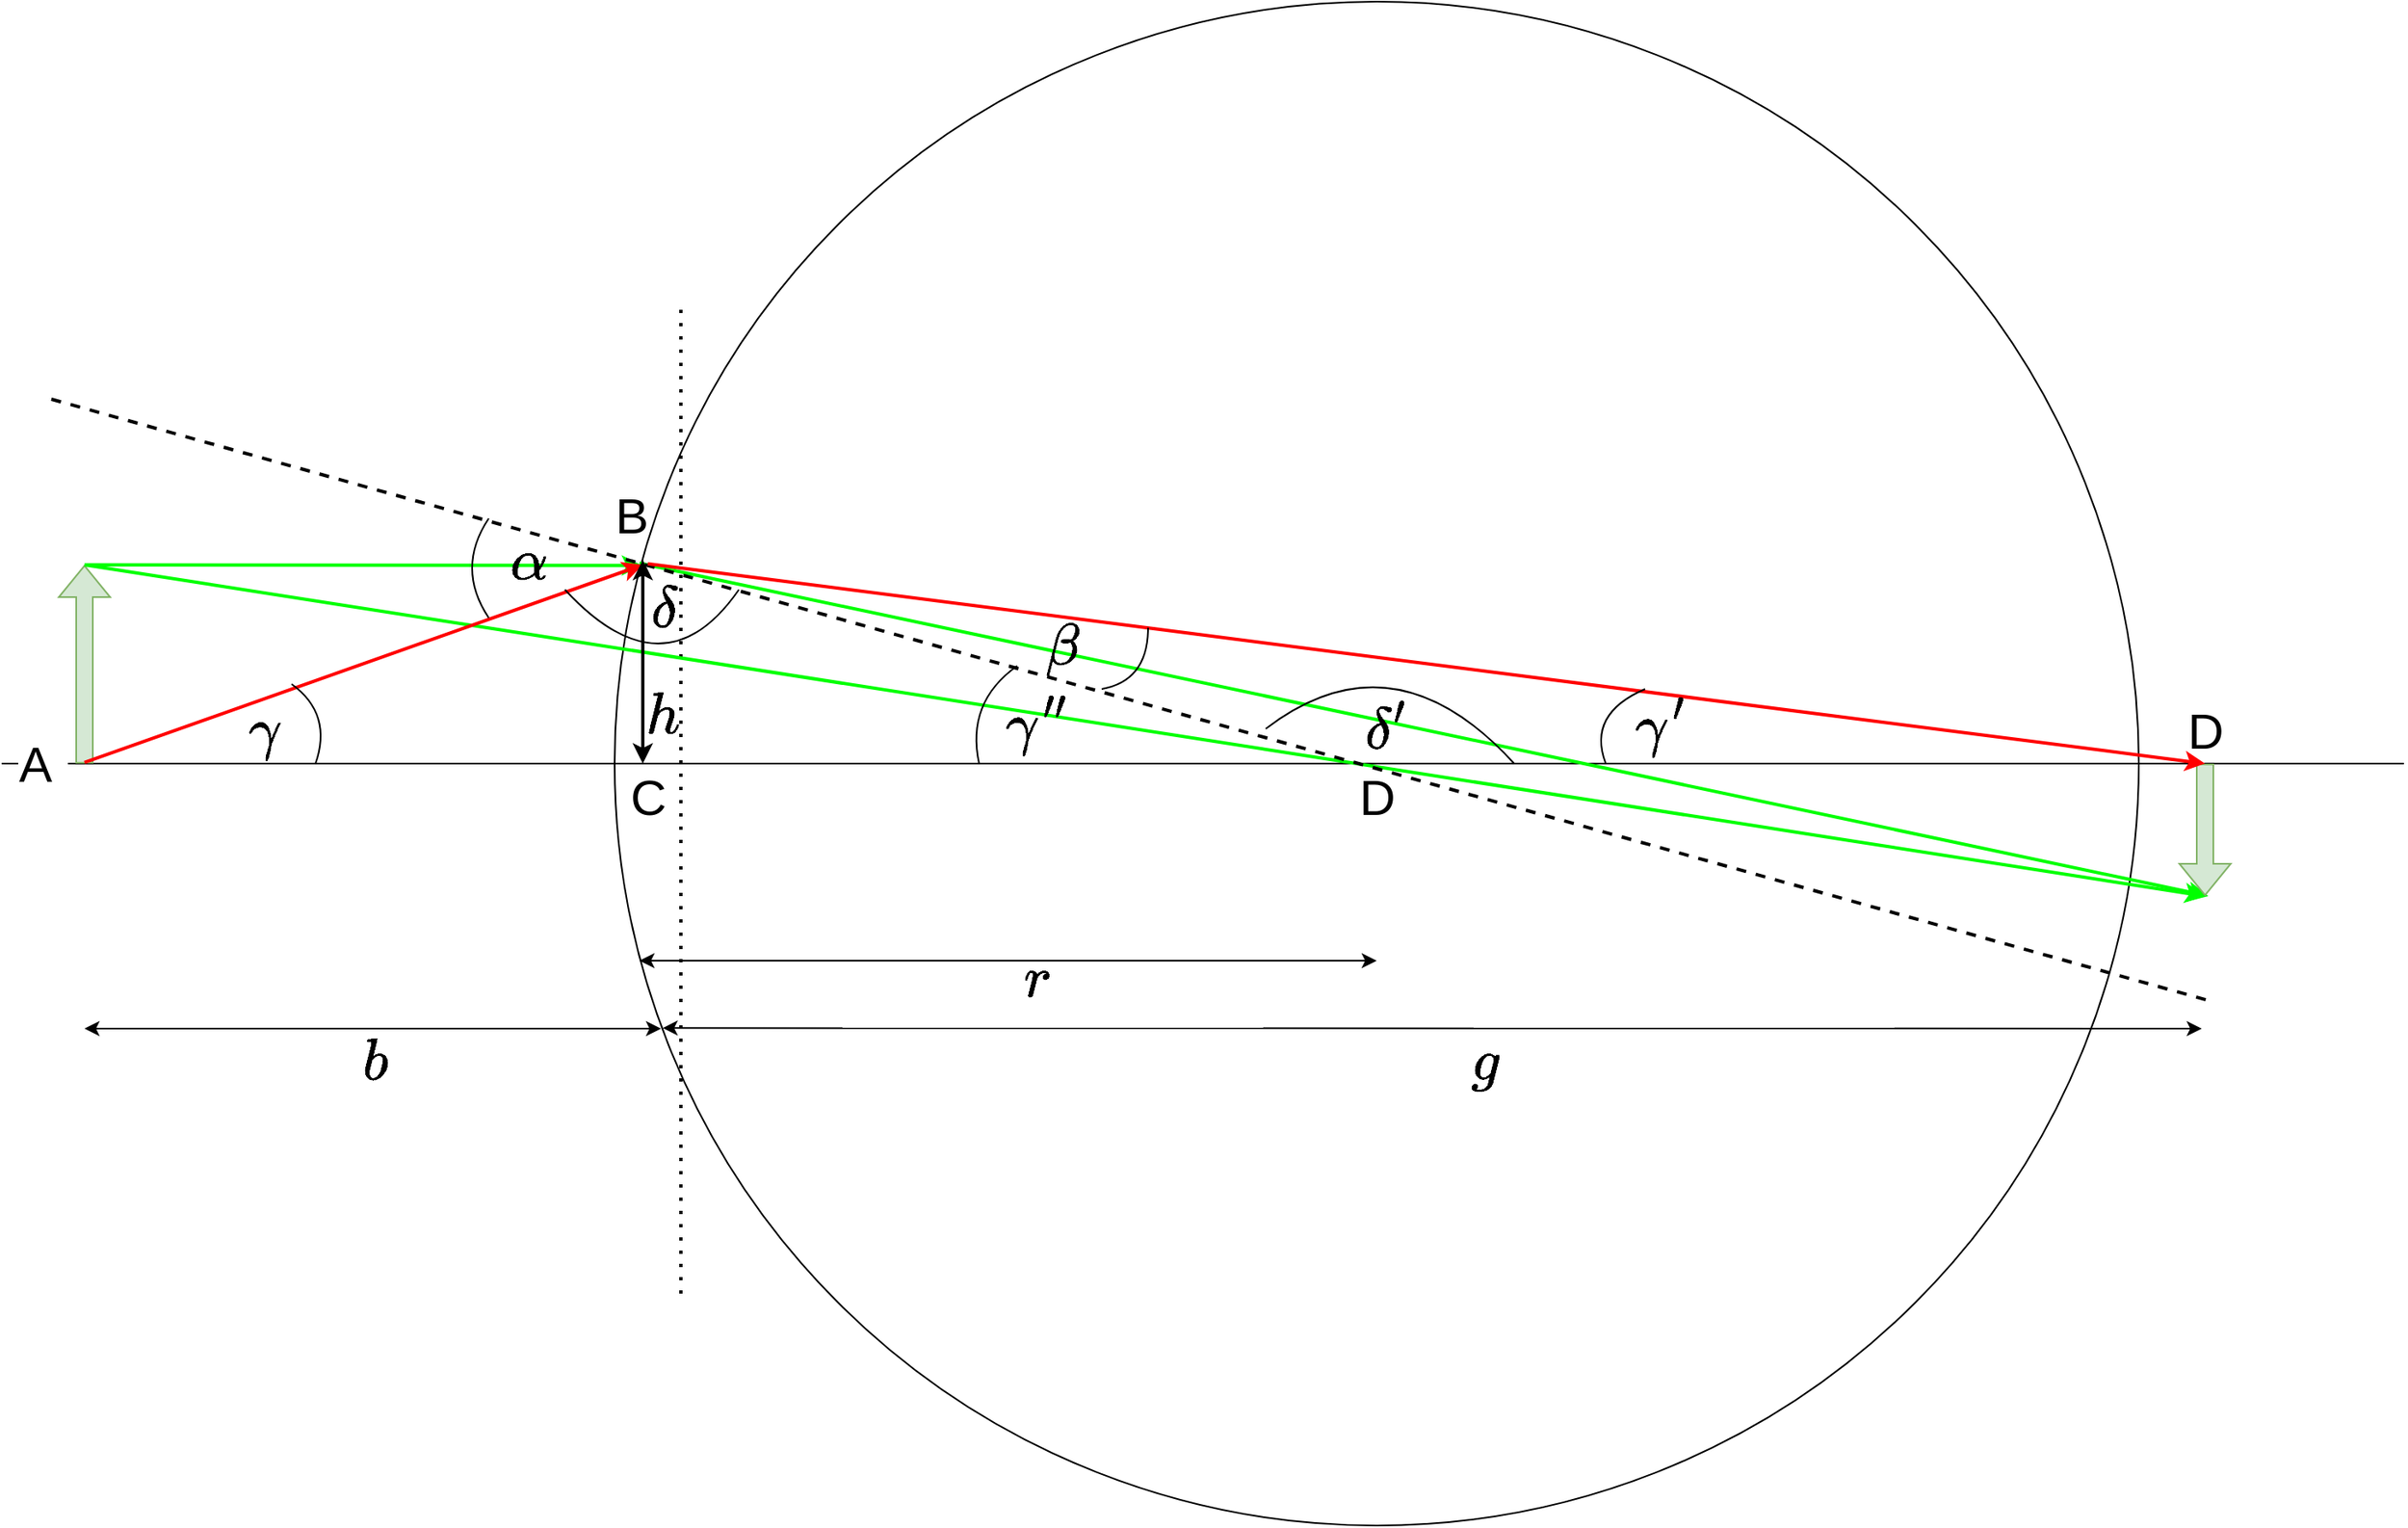 <mxfile version="17.2.4" type="device"><diagram id="woJCh4lE4Ey6LdGThAlU" name="Seite-1"><mxGraphModel dx="2302" dy="2305" grid="1" gridSize="10" guides="1" tooltips="1" connect="1" arrows="1" fold="1" page="1" pageScale="1" pageWidth="827" pageHeight="1169" math="1" shadow="0"><root><mxCell id="0"/><mxCell id="1" parent="0"/><mxCell id="b2g9p0_-QqfYtbYW6H3x-28" value="$$\delta$$" style="text;html=1;resizable=0;autosize=1;align=center;verticalAlign=middle;points=[];fillColor=none;strokeColor=none;rounded=0;fontSize=30;" vertex="1" parent="1"><mxGeometry x="189" y="327" width="160" height="40" as="geometry"/></mxCell><mxCell id="b2g9p0_-QqfYtbYW6H3x-1" value="" style="endArrow=none;dashed=1;html=1;dashPattern=1 3;strokeWidth=2;rounded=0;" edge="1" parent="1"><mxGeometry width="50" height="50" relative="1" as="geometry"><mxPoint x="280" y="760" as="sourcePoint"/><mxPoint x="280" y="160" as="targetPoint"/></mxGeometry></mxCell><mxCell id="b2g9p0_-QqfYtbYW6H3x-2" value="" style="endArrow=none;html=1;rounded=0;startArrow=none;" edge="1" parent="1" source="b2g9p0_-QqfYtbYW6H3x-36"><mxGeometry width="50" height="50" relative="1" as="geometry"><mxPoint x="-120" y="440" as="sourcePoint"/><mxPoint x="1320" y="440" as="targetPoint"/></mxGeometry></mxCell><mxCell id="b2g9p0_-QqfYtbYW6H3x-3" value="" style="shape=flexArrow;endArrow=classic;html=1;rounded=0;fillColor=#d5e8d4;strokeColor=#82b366;" edge="1" parent="1"><mxGeometry width="50" height="50" relative="1" as="geometry"><mxPoint x="-80" y="440" as="sourcePoint"/><mxPoint x="-80" y="320" as="targetPoint"/></mxGeometry></mxCell><mxCell id="b2g9p0_-QqfYtbYW6H3x-4" value="" style="endArrow=classic;html=1;rounded=0;strokeColor=#00FF00;strokeWidth=2;entryX=0.018;entryY=0.37;entryDx=0;entryDy=0;entryPerimeter=0;" edge="1" parent="1" target="b2g9p0_-QqfYtbYW6H3x-5"><mxGeometry width="50" height="50" relative="1" as="geometry"><mxPoint x="-80" y="320" as="sourcePoint"/><mxPoint x="280" y="320" as="targetPoint"/></mxGeometry></mxCell><mxCell id="b2g9p0_-QqfYtbYW6H3x-5" value="" style="ellipse;whiteSpace=wrap;html=1;aspect=fixed;fillColor=none;" vertex="1" parent="1"><mxGeometry x="240" y="-20" width="920" height="920" as="geometry"/></mxCell><mxCell id="b2g9p0_-QqfYtbYW6H3x-6" value="" style="endArrow=classic;html=1;rounded=0;strokeColor=#00FF00;strokeWidth=2;" edge="1" parent="1"><mxGeometry width="50" height="50" relative="1" as="geometry"><mxPoint x="255" y="319" as="sourcePoint"/><mxPoint x="1202" y="520" as="targetPoint"/></mxGeometry></mxCell><mxCell id="b2g9p0_-QqfYtbYW6H3x-7" value="" style="endArrow=classic;startArrow=classic;html=1;rounded=0;strokeColor=#000000;strokeWidth=1;" edge="1" parent="1"><mxGeometry width="50" height="50" relative="1" as="geometry"><mxPoint x="255" y="559" as="sourcePoint"/><mxPoint x="700" y="559" as="targetPoint"/></mxGeometry></mxCell><mxCell id="b2g9p0_-QqfYtbYW6H3x-8" value="" style="endArrow=classic;startArrow=classic;html=1;rounded=0;strokeColor=#000000;strokeWidth=1;" edge="1" parent="1"><mxGeometry width="50" height="50" relative="1" as="geometry"><mxPoint x="-80" y="600" as="sourcePoint"/><mxPoint x="268" y="600" as="targetPoint"/></mxGeometry></mxCell><mxCell id="b2g9p0_-QqfYtbYW6H3x-9" value="" style="shape=flexArrow;endArrow=classic;html=1;rounded=0;fillColor=#d5e8d4;strokeColor=#82b366;" edge="1" parent="1"><mxGeometry width="50" height="50" relative="1" as="geometry"><mxPoint x="1200" y="440" as="sourcePoint"/><mxPoint x="1200" y="520" as="targetPoint"/></mxGeometry></mxCell><mxCell id="b2g9p0_-QqfYtbYW6H3x-10" value="" style="endArrow=classic;html=1;rounded=0;strokeColor=#00FF00;strokeWidth=2;startArrow=none;" edge="1" parent="1"><mxGeometry width="50" height="50" relative="1" as="geometry"><mxPoint x="-80" y="320" as="sourcePoint"/><mxPoint x="1200" y="520" as="targetPoint"/></mxGeometry></mxCell><mxCell id="b2g9p0_-QqfYtbYW6H3x-11" value="$$r$$" style="text;html=1;resizable=0;autosize=1;align=center;verticalAlign=middle;points=[];fillColor=none;strokeColor=none;rounded=0;fontSize=30;" vertex="1" parent="1"><mxGeometry x="450" y="550" width="90" height="40" as="geometry"/></mxCell><mxCell id="b2g9p0_-QqfYtbYW6H3x-12" value="$$b$$" style="text;html=1;resizable=0;autosize=1;align=center;verticalAlign=middle;points=[];fillColor=none;strokeColor=none;rounded=0;fontSize=30;" vertex="1" parent="1"><mxGeometry x="45" y="600" width="100" height="40" as="geometry"/></mxCell><mxCell id="b2g9p0_-QqfYtbYW6H3x-13" value="$$g$$" style="text;html=1;resizable=0;autosize=1;align=center;verticalAlign=middle;points=[];fillColor=none;strokeColor=none;rounded=0;fontSize=30;" vertex="1" parent="1"><mxGeometry x="715" y="600" width="100" height="40" as="geometry"/></mxCell><mxCell id="b2g9p0_-QqfYtbYW6H3x-14" value="" style="endArrow=classic;startArrow=classic;html=1;rounded=0;strokeColor=#000000;strokeWidth=1;" edge="1" parent="1"><mxGeometry width="50" height="50" relative="1" as="geometry"><mxPoint x="269" y="599.67" as="sourcePoint"/><mxPoint x="1198" y="600" as="targetPoint"/></mxGeometry></mxCell><mxCell id="b2g9p0_-QqfYtbYW6H3x-15" value="$$\alpha$$" style="text;html=1;resizable=0;autosize=1;align=center;verticalAlign=middle;points=[];fillColor=none;strokeColor=none;rounded=0;fontSize=30;" vertex="1" parent="1"><mxGeometry x="108" y="298" width="160" height="40" as="geometry"/></mxCell><mxCell id="b2g9p0_-QqfYtbYW6H3x-16" value="" style="endArrow=none;dashed=1;html=1;rounded=0;fontSize=30;strokeColor=#000000;strokeWidth=2;" edge="1" parent="1"><mxGeometry width="50" height="50" relative="1" as="geometry"><mxPoint x="-100" y="220" as="sourcePoint"/><mxPoint x="1202" y="583" as="targetPoint"/></mxGeometry></mxCell><mxCell id="b2g9p0_-QqfYtbYW6H3x-17" value="" style="endArrow=classic;html=1;rounded=0;strokeColor=#FF0000;strokeWidth=2;" edge="1" parent="1"><mxGeometry width="50" height="50" relative="1" as="geometry"><mxPoint x="-80" y="439.33" as="sourcePoint"/><mxPoint x="257" y="320" as="targetPoint"/></mxGeometry></mxCell><mxCell id="b2g9p0_-QqfYtbYW6H3x-19" value="" style="endArrow=none;html=1;fontSize=30;strokeColor=#000000;strokeWidth=1;curved=1;" edge="1" parent="1"><mxGeometry width="50" height="50" relative="1" as="geometry"><mxPoint x="164" y="352" as="sourcePoint"/><mxPoint x="164" y="292" as="targetPoint"/><Array as="points"><mxPoint x="144" y="322"/></Array></mxGeometry></mxCell><mxCell id="b2g9p0_-QqfYtbYW6H3x-20" value="$$\gamma$$" style="text;html=1;resizable=0;autosize=1;align=center;verticalAlign=middle;points=[];fillColor=none;strokeColor=none;rounded=0;fontSize=30;" vertex="1" parent="1"><mxGeometry x="-67" y="400" width="190" height="40" as="geometry"/></mxCell><mxCell id="b2g9p0_-QqfYtbYW6H3x-21" value="" style="endArrow=none;html=1;fontSize=30;strokeColor=#000000;strokeWidth=1;curved=1;exitX=0.665;exitY=1.008;exitDx=0;exitDy=0;exitPerimeter=0;" edge="1" parent="1" source="b2g9p0_-QqfYtbYW6H3x-20"><mxGeometry width="50" height="50" relative="1" as="geometry"><mxPoint x="140" y="450" as="sourcePoint"/><mxPoint x="45" y="392" as="targetPoint"/><Array as="points"><mxPoint x="70" y="410"/></Array></mxGeometry></mxCell><mxCell id="b2g9p0_-QqfYtbYW6H3x-22" value="" style="endArrow=classic;startArrow=classic;html=1;rounded=0;strokeColor=#000000;strokeWidth=2;" edge="1" parent="1"><mxGeometry width="50" height="50" relative="1" as="geometry"><mxPoint x="257" y="440" as="sourcePoint"/><mxPoint x="257" y="317" as="targetPoint"/></mxGeometry></mxCell><mxCell id="b2g9p0_-QqfYtbYW6H3x-23" value="$$h$$" style="text;html=1;resizable=0;autosize=1;align=center;verticalAlign=middle;points=[];fillColor=none;strokeColor=none;rounded=0;fontSize=30;" vertex="1" parent="1"><mxGeometry x="219" y="391" width="100" height="40" as="geometry"/></mxCell><mxCell id="b2g9p0_-QqfYtbYW6H3x-24" value="$$\gamma^{\prime\prime}$$" style="text;html=1;resizable=0;autosize=1;align=center;verticalAlign=middle;points=[];fillColor=none;strokeColor=none;rounded=0;fontSize=30;" vertex="1" parent="1"><mxGeometry x="300" y="397" width="390" height="40" as="geometry"/></mxCell><mxCell id="b2g9p0_-QqfYtbYW6H3x-26" value="" style="endArrow=none;html=1;fontSize=30;strokeColor=#000000;strokeWidth=1;curved=1;" edge="1" parent="1"><mxGeometry width="50" height="50" relative="1" as="geometry"><mxPoint x="460" y="440" as="sourcePoint"/><mxPoint x="483" y="381" as="targetPoint"/><Array as="points"><mxPoint x="452" y="403"/></Array></mxGeometry></mxCell><mxCell id="b2g9p0_-QqfYtbYW6H3x-27" value="" style="endArrow=none;html=1;fontSize=30;strokeColor=#000000;strokeWidth=1;curved=1;" edge="1" parent="1"><mxGeometry width="50" height="50" relative="1" as="geometry"><mxPoint x="315" y="335" as="sourcePoint"/><mxPoint x="210" y="335" as="targetPoint"/><Array as="points"><mxPoint x="270" y="400"/></Array></mxGeometry></mxCell><mxCell id="b2g9p0_-QqfYtbYW6H3x-29" value="" style="endArrow=none;html=1;fontSize=30;strokeColor=#000000;strokeWidth=1;curved=1;" edge="1" parent="1"><mxGeometry width="50" height="50" relative="1" as="geometry"><mxPoint x="633" y="419" as="sourcePoint"/><mxPoint x="783" y="440" as="targetPoint"/><Array as="points"><mxPoint x="710" y="360"/></Array></mxGeometry></mxCell><mxCell id="b2g9p0_-QqfYtbYW6H3x-30" value="$$\delta^\prime$$" style="text;html=1;resizable=0;autosize=1;align=center;verticalAlign=middle;points=[];fillColor=none;strokeColor=none;rounded=0;fontSize=30;" vertex="1" parent="1"><mxGeometry x="580" y="400" width="250" height="40" as="geometry"/></mxCell><mxCell id="b2g9p0_-QqfYtbYW6H3x-31" value="" style="endArrow=classic;html=1;rounded=0;strokeColor=#FF0000;strokeWidth=2;" edge="1" parent="1"><mxGeometry width="50" height="50" relative="1" as="geometry"><mxPoint x="260" y="319.33" as="sourcePoint"/><mxPoint x="1200" y="440" as="targetPoint"/></mxGeometry></mxCell><mxCell id="b2g9p0_-QqfYtbYW6H3x-32" value="$$\gamma^{\prime}$$" style="text;html=1;resizable=0;autosize=1;align=center;verticalAlign=middle;points=[];fillColor=none;strokeColor=none;rounded=0;fontSize=30;" vertex="1" parent="1"><mxGeometry x="716" y="398" width="310" height="40" as="geometry"/></mxCell><mxCell id="b2g9p0_-QqfYtbYW6H3x-33" value="" style="endArrow=none;html=1;fontSize=30;strokeColor=#000000;strokeWidth=1;curved=1;exitX=0.394;exitY=1.042;exitDx=0;exitDy=0;exitPerimeter=0;" edge="1" parent="1" source="b2g9p0_-QqfYtbYW6H3x-32"><mxGeometry width="50" height="50" relative="1" as="geometry"><mxPoint x="827" y="443" as="sourcePoint"/><mxPoint x="862" y="395" as="targetPoint"/><Array as="points"><mxPoint x="827" y="410"/></Array></mxGeometry></mxCell><mxCell id="b2g9p0_-QqfYtbYW6H3x-34" value="$$\beta$$" style="text;html=1;resizable=0;autosize=1;align=center;verticalAlign=middle;points=[];fillColor=none;strokeColor=none;rounded=0;fontSize=30;" vertex="1" parent="1"><mxGeometry x="435" y="350" width="150" height="40" as="geometry"/></mxCell><mxCell id="b2g9p0_-QqfYtbYW6H3x-35" value="" style="endArrow=none;html=1;fontSize=30;strokeColor=#000000;strokeWidth=1;curved=1;" edge="1" parent="1"><mxGeometry width="50" height="50" relative="1" as="geometry"><mxPoint x="534" y="395" as="sourcePoint"/><mxPoint x="562" y="358" as="targetPoint"/><Array as="points"><mxPoint x="562" y="390"/></Array></mxGeometry></mxCell><mxCell id="b2g9p0_-QqfYtbYW6H3x-36" value="A" style="text;html=1;resizable=0;autosize=1;align=center;verticalAlign=middle;points=[];fillColor=none;strokeColor=none;rounded=0;fontSize=30;" vertex="1" parent="1"><mxGeometry x="-130" y="420" width="40" height="40" as="geometry"/></mxCell><mxCell id="b2g9p0_-QqfYtbYW6H3x-37" value="" style="endArrow=none;html=1;rounded=0;" edge="1" parent="1" target="b2g9p0_-QqfYtbYW6H3x-36"><mxGeometry width="50" height="50" relative="1" as="geometry"><mxPoint x="-120" y="440" as="sourcePoint"/><mxPoint x="1320" y="440" as="targetPoint"/></mxGeometry></mxCell><mxCell id="b2g9p0_-QqfYtbYW6H3x-38" value="B" style="text;html=1;resizable=0;autosize=1;align=center;verticalAlign=middle;points=[];fillColor=none;strokeColor=none;rounded=0;fontSize=30;" vertex="1" parent="1"><mxGeometry x="230" y="270" width="40" height="40" as="geometry"/></mxCell><mxCell id="b2g9p0_-QqfYtbYW6H3x-39" value="C" style="text;html=1;resizable=0;autosize=1;align=center;verticalAlign=middle;points=[];fillColor=none;strokeColor=none;rounded=0;fontSize=30;" vertex="1" parent="1"><mxGeometry x="240" y="440" width="40" height="40" as="geometry"/></mxCell><mxCell id="b2g9p0_-QqfYtbYW6H3x-40" value="D" style="text;html=1;resizable=0;autosize=1;align=center;verticalAlign=middle;points=[];fillColor=none;strokeColor=none;rounded=0;fontSize=30;" vertex="1" parent="1"><mxGeometry x="1180" y="400" width="40" height="40" as="geometry"/></mxCell><mxCell id="b2g9p0_-QqfYtbYW6H3x-41" value="D" style="text;html=1;resizable=0;autosize=1;align=center;verticalAlign=middle;points=[];fillColor=none;strokeColor=none;rounded=0;fontSize=30;" vertex="1" parent="1"><mxGeometry x="680" y="440" width="40" height="40" as="geometry"/></mxCell></root></mxGraphModel></diagram></mxfile>